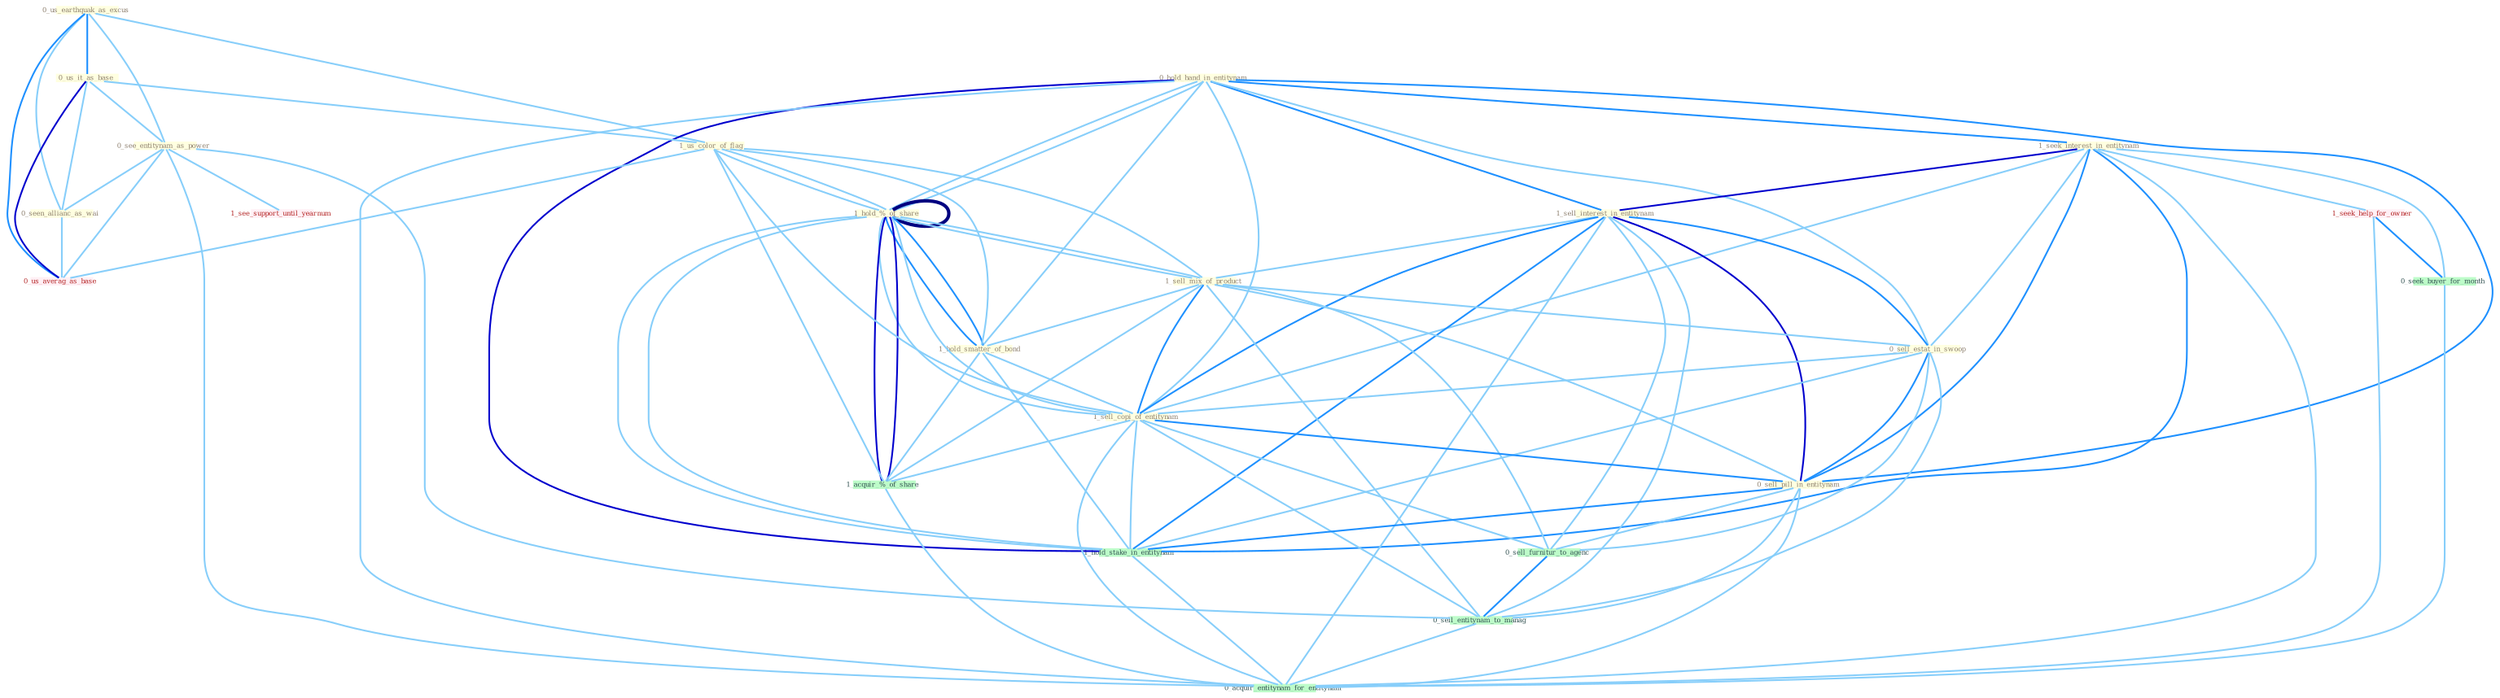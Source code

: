 Graph G{ 
    node
    [shape=polygon,style=filled,width=.5,height=.06,color="#BDFCC9",fixedsize=true,fontsize=4,
    fontcolor="#2f4f4f"];
    {node
    [color="#ffffe0", fontcolor="#8b7d6b"] "0_us_earthquak_as_excus " "0_hold_hand_in_entitynam " "1_seek_interest_in_entitynam " "1_hold_%_of_share " "0_us_it_as_base " "1_sell_interest_in_entitynam " "1_sell_mix_of_product " "0_see_entitynam_as_power " "0_seen_allianc_as_wai " "1_hold_smatter_of_bond " "0_sell_estat_in_swoop " "1_us_color_of_flag " "1_sell_copi_of_entitynam " "0_sell_pill_in_entitynam "}
{node [color="#fff0f5", fontcolor="#b22222"] "1_seek_help_for_owner " "1_see_support_until_yearnum " "0_us_averag_as_base "}
edge [color="#B0E2FF"];

	"0_us_earthquak_as_excus " -- "0_us_it_as_base " [w="2", color="#1e90ff" , len=0.8];
	"0_us_earthquak_as_excus " -- "0_see_entitynam_as_power " [w="1", color="#87cefa" ];
	"0_us_earthquak_as_excus " -- "0_seen_allianc_as_wai " [w="1", color="#87cefa" ];
	"0_us_earthquak_as_excus " -- "1_us_color_of_flag " [w="1", color="#87cefa" ];
	"0_us_earthquak_as_excus " -- "0_us_averag_as_base " [w="2", color="#1e90ff" , len=0.8];
	"0_hold_hand_in_entitynam " -- "1_seek_interest_in_entitynam " [w="2", color="#1e90ff" , len=0.8];
	"0_hold_hand_in_entitynam " -- "1_hold_%_of_share " [w="1", color="#87cefa" ];
	"0_hold_hand_in_entitynam " -- "1_sell_interest_in_entitynam " [w="2", color="#1e90ff" , len=0.8];
	"0_hold_hand_in_entitynam " -- "1_hold_smatter_of_bond " [w="1", color="#87cefa" ];
	"0_hold_hand_in_entitynam " -- "0_sell_estat_in_swoop " [w="1", color="#87cefa" ];
	"0_hold_hand_in_entitynam " -- "1_sell_copi_of_entitynam " [w="1", color="#87cefa" ];
	"0_hold_hand_in_entitynam " -- "0_sell_pill_in_entitynam " [w="2", color="#1e90ff" , len=0.8];
	"0_hold_hand_in_entitynam " -- "1_hold_%_of_share " [w="1", color="#87cefa" ];
	"0_hold_hand_in_entitynam " -- "1_hold_stake_in_entitynam " [w="3", color="#0000cd" , len=0.6];
	"0_hold_hand_in_entitynam " -- "0_acquir_entitynam_for_entitynam " [w="1", color="#87cefa" ];
	"1_seek_interest_in_entitynam " -- "1_sell_interest_in_entitynam " [w="3", color="#0000cd" , len=0.6];
	"1_seek_interest_in_entitynam " -- "0_sell_estat_in_swoop " [w="1", color="#87cefa" ];
	"1_seek_interest_in_entitynam " -- "1_sell_copi_of_entitynam " [w="1", color="#87cefa" ];
	"1_seek_interest_in_entitynam " -- "0_sell_pill_in_entitynam " [w="2", color="#1e90ff" , len=0.8];
	"1_seek_interest_in_entitynam " -- "1_hold_stake_in_entitynam " [w="2", color="#1e90ff" , len=0.8];
	"1_seek_interest_in_entitynam " -- "1_seek_help_for_owner " [w="1", color="#87cefa" ];
	"1_seek_interest_in_entitynam " -- "0_seek_buyer_for_month " [w="1", color="#87cefa" ];
	"1_seek_interest_in_entitynam " -- "0_acquir_entitynam_for_entitynam " [w="1", color="#87cefa" ];
	"1_hold_%_of_share " -- "1_sell_mix_of_product " [w="1", color="#87cefa" ];
	"1_hold_%_of_share " -- "1_hold_smatter_of_bond " [w="2", color="#1e90ff" , len=0.8];
	"1_hold_%_of_share " -- "1_us_color_of_flag " [w="1", color="#87cefa" ];
	"1_hold_%_of_share " -- "1_sell_copi_of_entitynam " [w="1", color="#87cefa" ];
	"1_hold_%_of_share " -- "1_hold_%_of_share " [w="4", style=bold, color="#000080", len=0.4];
	"1_hold_%_of_share " -- "1_hold_stake_in_entitynam " [w="1", color="#87cefa" ];
	"1_hold_%_of_share " -- "1_acquir_%_of_share " [w="3", color="#0000cd" , len=0.6];
	"0_us_it_as_base " -- "0_see_entitynam_as_power " [w="1", color="#87cefa" ];
	"0_us_it_as_base " -- "0_seen_allianc_as_wai " [w="1", color="#87cefa" ];
	"0_us_it_as_base " -- "1_us_color_of_flag " [w="1", color="#87cefa" ];
	"0_us_it_as_base " -- "0_us_averag_as_base " [w="3", color="#0000cd" , len=0.6];
	"1_sell_interest_in_entitynam " -- "1_sell_mix_of_product " [w="1", color="#87cefa" ];
	"1_sell_interest_in_entitynam " -- "0_sell_estat_in_swoop " [w="2", color="#1e90ff" , len=0.8];
	"1_sell_interest_in_entitynam " -- "1_sell_copi_of_entitynam " [w="2", color="#1e90ff" , len=0.8];
	"1_sell_interest_in_entitynam " -- "0_sell_pill_in_entitynam " [w="3", color="#0000cd" , len=0.6];
	"1_sell_interest_in_entitynam " -- "1_hold_stake_in_entitynam " [w="2", color="#1e90ff" , len=0.8];
	"1_sell_interest_in_entitynam " -- "0_sell_furnitur_to_agenc " [w="1", color="#87cefa" ];
	"1_sell_interest_in_entitynam " -- "0_sell_entitynam_to_manag " [w="1", color="#87cefa" ];
	"1_sell_interest_in_entitynam " -- "0_acquir_entitynam_for_entitynam " [w="1", color="#87cefa" ];
	"1_sell_mix_of_product " -- "1_hold_smatter_of_bond " [w="1", color="#87cefa" ];
	"1_sell_mix_of_product " -- "0_sell_estat_in_swoop " [w="1", color="#87cefa" ];
	"1_sell_mix_of_product " -- "1_us_color_of_flag " [w="1", color="#87cefa" ];
	"1_sell_mix_of_product " -- "1_sell_copi_of_entitynam " [w="2", color="#1e90ff" , len=0.8];
	"1_sell_mix_of_product " -- "0_sell_pill_in_entitynam " [w="1", color="#87cefa" ];
	"1_sell_mix_of_product " -- "1_hold_%_of_share " [w="1", color="#87cefa" ];
	"1_sell_mix_of_product " -- "1_acquir_%_of_share " [w="1", color="#87cefa" ];
	"1_sell_mix_of_product " -- "0_sell_furnitur_to_agenc " [w="1", color="#87cefa" ];
	"1_sell_mix_of_product " -- "0_sell_entitynam_to_manag " [w="1", color="#87cefa" ];
	"0_see_entitynam_as_power " -- "0_seen_allianc_as_wai " [w="1", color="#87cefa" ];
	"0_see_entitynam_as_power " -- "1_see_support_until_yearnum " [w="1", color="#87cefa" ];
	"0_see_entitynam_as_power " -- "0_us_averag_as_base " [w="1", color="#87cefa" ];
	"0_see_entitynam_as_power " -- "0_sell_entitynam_to_manag " [w="1", color="#87cefa" ];
	"0_see_entitynam_as_power " -- "0_acquir_entitynam_for_entitynam " [w="1", color="#87cefa" ];
	"0_seen_allianc_as_wai " -- "0_us_averag_as_base " [w="1", color="#87cefa" ];
	"1_hold_smatter_of_bond " -- "1_us_color_of_flag " [w="1", color="#87cefa" ];
	"1_hold_smatter_of_bond " -- "1_sell_copi_of_entitynam " [w="1", color="#87cefa" ];
	"1_hold_smatter_of_bond " -- "1_hold_%_of_share " [w="2", color="#1e90ff" , len=0.8];
	"1_hold_smatter_of_bond " -- "1_hold_stake_in_entitynam " [w="1", color="#87cefa" ];
	"1_hold_smatter_of_bond " -- "1_acquir_%_of_share " [w="1", color="#87cefa" ];
	"0_sell_estat_in_swoop " -- "1_sell_copi_of_entitynam " [w="1", color="#87cefa" ];
	"0_sell_estat_in_swoop " -- "0_sell_pill_in_entitynam " [w="2", color="#1e90ff" , len=0.8];
	"0_sell_estat_in_swoop " -- "1_hold_stake_in_entitynam " [w="1", color="#87cefa" ];
	"0_sell_estat_in_swoop " -- "0_sell_furnitur_to_agenc " [w="1", color="#87cefa" ];
	"0_sell_estat_in_swoop " -- "0_sell_entitynam_to_manag " [w="1", color="#87cefa" ];
	"1_us_color_of_flag " -- "1_sell_copi_of_entitynam " [w="1", color="#87cefa" ];
	"1_us_color_of_flag " -- "1_hold_%_of_share " [w="1", color="#87cefa" ];
	"1_us_color_of_flag " -- "1_acquir_%_of_share " [w="1", color="#87cefa" ];
	"1_us_color_of_flag " -- "0_us_averag_as_base " [w="1", color="#87cefa" ];
	"1_sell_copi_of_entitynam " -- "0_sell_pill_in_entitynam " [w="2", color="#1e90ff" , len=0.8];
	"1_sell_copi_of_entitynam " -- "1_hold_%_of_share " [w="1", color="#87cefa" ];
	"1_sell_copi_of_entitynam " -- "1_hold_stake_in_entitynam " [w="1", color="#87cefa" ];
	"1_sell_copi_of_entitynam " -- "1_acquir_%_of_share " [w="1", color="#87cefa" ];
	"1_sell_copi_of_entitynam " -- "0_sell_furnitur_to_agenc " [w="1", color="#87cefa" ];
	"1_sell_copi_of_entitynam " -- "0_sell_entitynam_to_manag " [w="1", color="#87cefa" ];
	"1_sell_copi_of_entitynam " -- "0_acquir_entitynam_for_entitynam " [w="1", color="#87cefa" ];
	"0_sell_pill_in_entitynam " -- "1_hold_stake_in_entitynam " [w="2", color="#1e90ff" , len=0.8];
	"0_sell_pill_in_entitynam " -- "0_sell_furnitur_to_agenc " [w="1", color="#87cefa" ];
	"0_sell_pill_in_entitynam " -- "0_sell_entitynam_to_manag " [w="1", color="#87cefa" ];
	"0_sell_pill_in_entitynam " -- "0_acquir_entitynam_for_entitynam " [w="1", color="#87cefa" ];
	"1_hold_%_of_share " -- "1_hold_stake_in_entitynam " [w="1", color="#87cefa" ];
	"1_hold_%_of_share " -- "1_acquir_%_of_share " [w="3", color="#0000cd" , len=0.6];
	"1_hold_stake_in_entitynam " -- "0_acquir_entitynam_for_entitynam " [w="1", color="#87cefa" ];
	"1_seek_help_for_owner " -- "0_seek_buyer_for_month " [w="2", color="#1e90ff" , len=0.8];
	"1_seek_help_for_owner " -- "0_acquir_entitynam_for_entitynam " [w="1", color="#87cefa" ];
	"0_seek_buyer_for_month " -- "0_acquir_entitynam_for_entitynam " [w="1", color="#87cefa" ];
	"1_acquir_%_of_share " -- "0_acquir_entitynam_for_entitynam " [w="1", color="#87cefa" ];
	"0_sell_furnitur_to_agenc " -- "0_sell_entitynam_to_manag " [w="2", color="#1e90ff" , len=0.8];
	"0_sell_entitynam_to_manag " -- "0_acquir_entitynam_for_entitynam " [w="1", color="#87cefa" ];
}